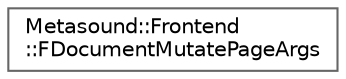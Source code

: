 digraph "Graphical Class Hierarchy"
{
 // INTERACTIVE_SVG=YES
 // LATEX_PDF_SIZE
  bgcolor="transparent";
  edge [fontname=Helvetica,fontsize=10,labelfontname=Helvetica,labelfontsize=10];
  node [fontname=Helvetica,fontsize=10,shape=box,height=0.2,width=0.4];
  rankdir="LR";
  Node0 [id="Node000000",label="Metasound::Frontend\l::FDocumentMutatePageArgs",height=0.2,width=0.4,color="grey40", fillcolor="white", style="filled",URL="$d0/d58/structMetasound_1_1Frontend_1_1FDocumentMutatePageArgs.html",tooltip=" "];
}

